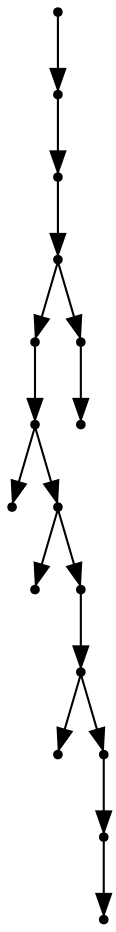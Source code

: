 digraph {
  16 [shape=point];
  15 [shape=point];
  14 [shape=point];
  13 [shape=point];
  10 [shape=point];
  9 [shape=point];
  0 [shape=point];
  8 [shape=point];
  1 [shape=point];
  7 [shape=point];
  6 [shape=point];
  2 [shape=point];
  5 [shape=point];
  4 [shape=point];
  3 [shape=point];
  12 [shape=point];
  11 [shape=point];
16 -> 15;
15 -> 14;
14 -> 13;
13 -> 10;
10 -> 9;
9 -> 0;
9 -> 8;
8 -> 1;
8 -> 7;
7 -> 6;
6 -> 2;
6 -> 5;
5 -> 4;
4 -> 3;
13 -> 12;
12 -> 11;
}
